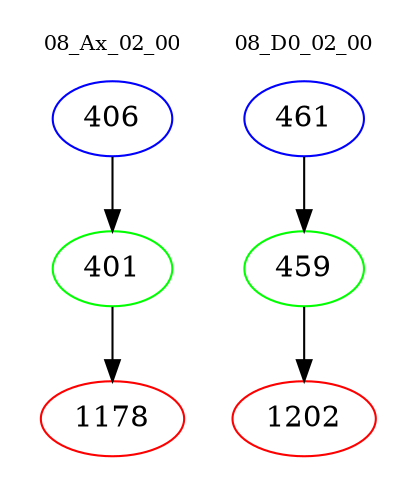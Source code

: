 digraph{
subgraph cluster_0 {
color = white
label = "08_Ax_02_00";
fontsize=10;
T0_406 [label="406", color="blue"]
T0_406 -> T0_401 [color="black"]
T0_401 [label="401", color="green"]
T0_401 -> T0_1178 [color="black"]
T0_1178 [label="1178", color="red"]
}
subgraph cluster_1 {
color = white
label = "08_D0_02_00";
fontsize=10;
T1_461 [label="461", color="blue"]
T1_461 -> T1_459 [color="black"]
T1_459 [label="459", color="green"]
T1_459 -> T1_1202 [color="black"]
T1_1202 [label="1202", color="red"]
}
}
